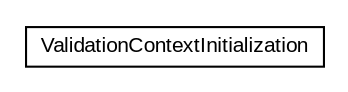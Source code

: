 #!/usr/local/bin/dot
#
# Class diagram 
# Generated by UMLGraph version R5_6-24-gf6e263 (http://www.umlgraph.org/)
#

digraph G {
	edge [fontname="arial",fontsize=10,labelfontname="arial",labelfontsize=10];
	node [fontname="arial",fontsize=10,shape=plaintext];
	nodesep=0.25;
	ranksep=0.5;
	// eu.europa.esig.dss.validation.process.bbb.vci.ValidationContextInitialization
	c33072 [label=<<table title="eu.europa.esig.dss.validation.process.bbb.vci.ValidationContextInitialization" border="0" cellborder="1" cellspacing="0" cellpadding="2" port="p" href="./ValidationContextInitialization.html">
		<tr><td><table border="0" cellspacing="0" cellpadding="1">
<tr><td align="center" balign="center"> ValidationContextInitialization </td></tr>
		</table></td></tr>
		</table>>, URL="./ValidationContextInitialization.html", fontname="arial", fontcolor="black", fontsize=10.0];
}

